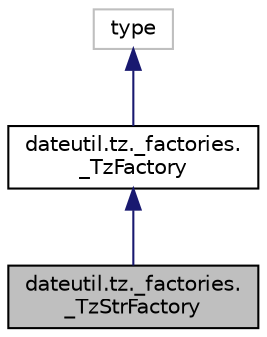 digraph "dateutil.tz._factories._TzStrFactory"
{
 // LATEX_PDF_SIZE
  edge [fontname="Helvetica",fontsize="10",labelfontname="Helvetica",labelfontsize="10"];
  node [fontname="Helvetica",fontsize="10",shape=record];
  Node1 [label="dateutil.tz._factories.\l_TzStrFactory",height=0.2,width=0.4,color="black", fillcolor="grey75", style="filled", fontcolor="black",tooltip=" "];
  Node2 -> Node1 [dir="back",color="midnightblue",fontsize="10",style="solid"];
  Node2 [label="dateutil.tz._factories.\l_TzFactory",height=0.2,width=0.4,color="black", fillcolor="white", style="filled",URL="$classdateutil_1_1tz_1_1__factories_1_1__TzFactory.html",tooltip=" "];
  Node3 -> Node2 [dir="back",color="midnightblue",fontsize="10",style="solid"];
  Node3 [label="type",height=0.2,width=0.4,color="grey75", fillcolor="white", style="filled",tooltip=" "];
}
